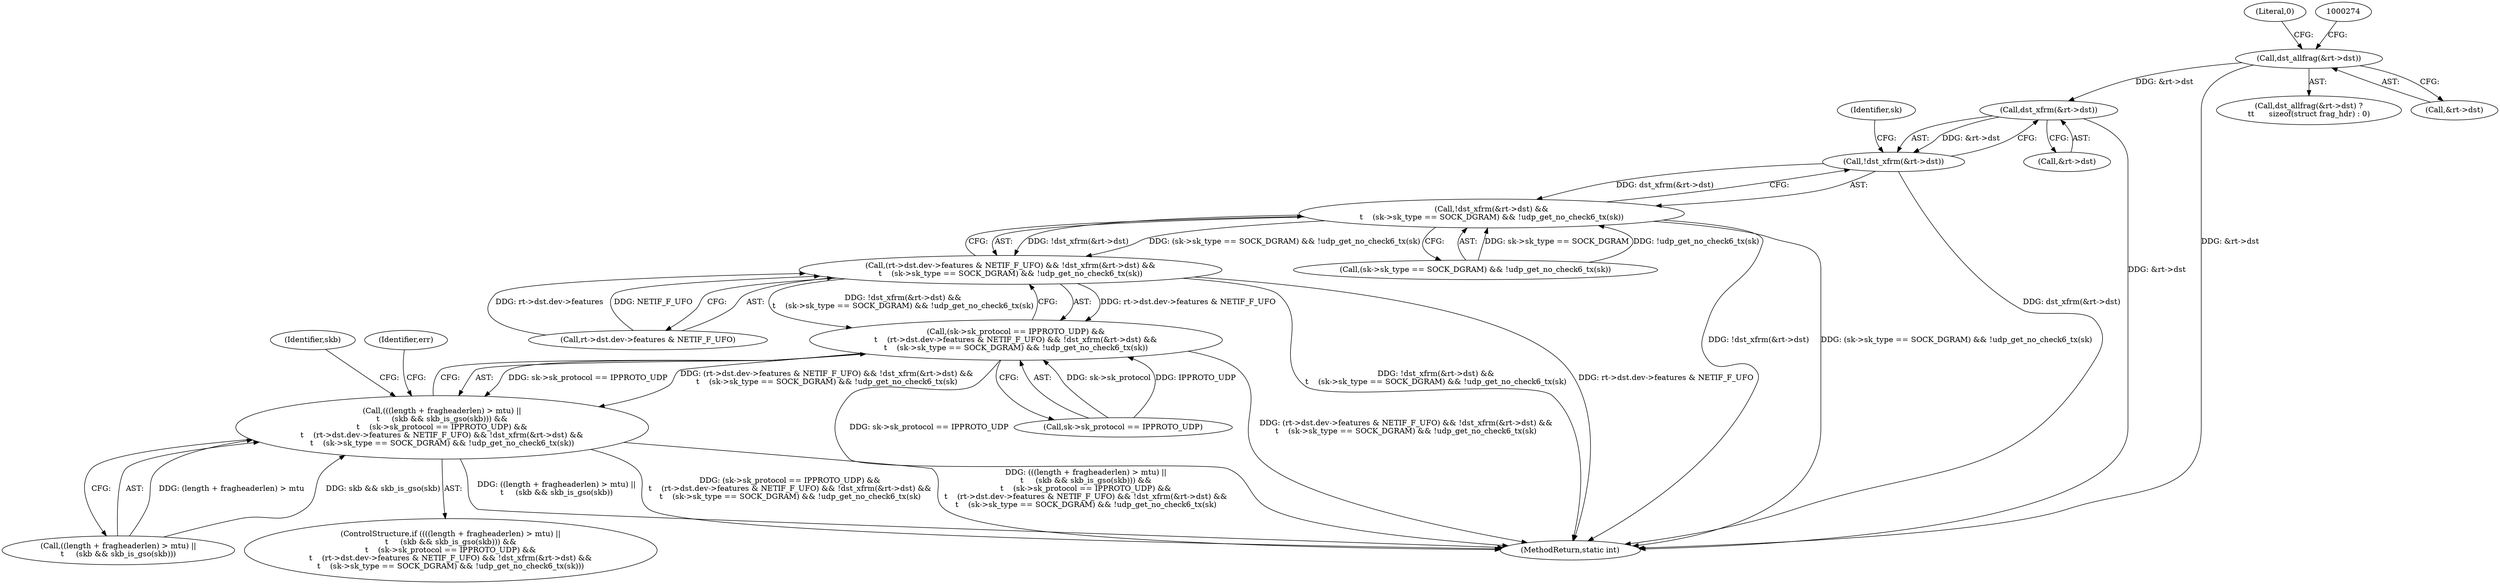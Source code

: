 digraph "0_linux_232cd35d0804cc241eb887bb8d4d9b3b9881c64a@pointer" {
"1000464" [label="(Call,dst_xfrm(&rt->dst))"];
"1000268" [label="(Call,dst_allfrag(&rt->dst))"];
"1000463" [label="(Call,!dst_xfrm(&rt->dst))"];
"1000462" [label="(Call,!dst_xfrm(&rt->dst) &&\n\t    (sk->sk_type == SOCK_DGRAM) && !udp_get_no_check6_tx(sk))"];
"1000452" [label="(Call,(rt->dst.dev->features & NETIF_F_UFO) && !dst_xfrm(&rt->dst) &&\n\t    (sk->sk_type == SOCK_DGRAM) && !udp_get_no_check6_tx(sk))"];
"1000446" [label="(Call,(sk->sk_protocol == IPPROTO_UDP) &&\n\t    (rt->dst.dev->features & NETIF_F_UFO) && !dst_xfrm(&rt->dst) &&\n\t    (sk->sk_type == SOCK_DGRAM) && !udp_get_no_check6_tx(sk))"];
"1000435" [label="(Call,(((length + fragheaderlen) > mtu) ||\n\t     (skb && skb_is_gso(skb))) &&\n\t    (sk->sk_protocol == IPPROTO_UDP) &&\n\t    (rt->dst.dev->features & NETIF_F_UFO) && !dst_xfrm(&rt->dst) &&\n\t    (sk->sk_type == SOCK_DGRAM) && !udp_get_no_check6_tx(sk))"];
"1000465" [label="(Call,&rt->dst)"];
"1001100" [label="(MethodReturn,static int)"];
"1000464" [label="(Call,dst_xfrm(&rt->dst))"];
"1000267" [label="(Call,dst_allfrag(&rt->dst) ?\n\t\t      sizeof(struct frag_hdr) : 0)"];
"1000452" [label="(Call,(rt->dst.dev->features & NETIF_F_UFO) && !dst_xfrm(&rt->dst) &&\n\t    (sk->sk_type == SOCK_DGRAM) && !udp_get_no_check6_tx(sk))"];
"1000275" [label="(Literal,0)"];
"1000469" [label="(Call,(sk->sk_type == SOCK_DGRAM) && !udp_get_no_check6_tx(sk))"];
"1000436" [label="(Call,((length + fragheaderlen) > mtu) ||\n\t     (skb && skb_is_gso(skb)))"];
"1000480" [label="(Identifier,err)"];
"1000463" [label="(Call,!dst_xfrm(&rt->dst))"];
"1000435" [label="(Call,(((length + fragheaderlen) > mtu) ||\n\t     (skb && skb_is_gso(skb))) &&\n\t    (sk->sk_protocol == IPPROTO_UDP) &&\n\t    (rt->dst.dev->features & NETIF_F_UFO) && !dst_xfrm(&rt->dst) &&\n\t    (sk->sk_type == SOCK_DGRAM) && !udp_get_no_check6_tx(sk))"];
"1000447" [label="(Call,sk->sk_protocol == IPPROTO_UDP)"];
"1000453" [label="(Call,rt->dst.dev->features & NETIF_F_UFO)"];
"1000269" [label="(Call,&rt->dst)"];
"1000472" [label="(Identifier,sk)"];
"1000501" [label="(Identifier,skb)"];
"1000446" [label="(Call,(sk->sk_protocol == IPPROTO_UDP) &&\n\t    (rt->dst.dev->features & NETIF_F_UFO) && !dst_xfrm(&rt->dst) &&\n\t    (sk->sk_type == SOCK_DGRAM) && !udp_get_no_check6_tx(sk))"];
"1000268" [label="(Call,dst_allfrag(&rt->dst))"];
"1000434" [label="(ControlStructure,if ((((length + fragheaderlen) > mtu) ||\n\t     (skb && skb_is_gso(skb))) &&\n\t    (sk->sk_protocol == IPPROTO_UDP) &&\n\t    (rt->dst.dev->features & NETIF_F_UFO) && !dst_xfrm(&rt->dst) &&\n\t    (sk->sk_type == SOCK_DGRAM) && !udp_get_no_check6_tx(sk)))"];
"1000462" [label="(Call,!dst_xfrm(&rt->dst) &&\n\t    (sk->sk_type == SOCK_DGRAM) && !udp_get_no_check6_tx(sk))"];
"1000464" -> "1000463"  [label="AST: "];
"1000464" -> "1000465"  [label="CFG: "];
"1000465" -> "1000464"  [label="AST: "];
"1000463" -> "1000464"  [label="CFG: "];
"1000464" -> "1001100"  [label="DDG: &rt->dst"];
"1000464" -> "1000463"  [label="DDG: &rt->dst"];
"1000268" -> "1000464"  [label="DDG: &rt->dst"];
"1000268" -> "1000267"  [label="AST: "];
"1000268" -> "1000269"  [label="CFG: "];
"1000269" -> "1000268"  [label="AST: "];
"1000274" -> "1000268"  [label="CFG: "];
"1000275" -> "1000268"  [label="CFG: "];
"1000268" -> "1001100"  [label="DDG: &rt->dst"];
"1000463" -> "1000462"  [label="AST: "];
"1000472" -> "1000463"  [label="CFG: "];
"1000462" -> "1000463"  [label="CFG: "];
"1000463" -> "1001100"  [label="DDG: dst_xfrm(&rt->dst)"];
"1000463" -> "1000462"  [label="DDG: dst_xfrm(&rt->dst)"];
"1000462" -> "1000452"  [label="AST: "];
"1000462" -> "1000469"  [label="CFG: "];
"1000469" -> "1000462"  [label="AST: "];
"1000452" -> "1000462"  [label="CFG: "];
"1000462" -> "1001100"  [label="DDG: !dst_xfrm(&rt->dst)"];
"1000462" -> "1001100"  [label="DDG: (sk->sk_type == SOCK_DGRAM) && !udp_get_no_check6_tx(sk)"];
"1000462" -> "1000452"  [label="DDG: !dst_xfrm(&rt->dst)"];
"1000462" -> "1000452"  [label="DDG: (sk->sk_type == SOCK_DGRAM) && !udp_get_no_check6_tx(sk)"];
"1000469" -> "1000462"  [label="DDG: sk->sk_type == SOCK_DGRAM"];
"1000469" -> "1000462"  [label="DDG: !udp_get_no_check6_tx(sk)"];
"1000452" -> "1000446"  [label="AST: "];
"1000452" -> "1000453"  [label="CFG: "];
"1000453" -> "1000452"  [label="AST: "];
"1000446" -> "1000452"  [label="CFG: "];
"1000452" -> "1001100"  [label="DDG: rt->dst.dev->features & NETIF_F_UFO"];
"1000452" -> "1001100"  [label="DDG: !dst_xfrm(&rt->dst) &&\n\t    (sk->sk_type == SOCK_DGRAM) && !udp_get_no_check6_tx(sk)"];
"1000452" -> "1000446"  [label="DDG: rt->dst.dev->features & NETIF_F_UFO"];
"1000452" -> "1000446"  [label="DDG: !dst_xfrm(&rt->dst) &&\n\t    (sk->sk_type == SOCK_DGRAM) && !udp_get_no_check6_tx(sk)"];
"1000453" -> "1000452"  [label="DDG: rt->dst.dev->features"];
"1000453" -> "1000452"  [label="DDG: NETIF_F_UFO"];
"1000446" -> "1000435"  [label="AST: "];
"1000446" -> "1000447"  [label="CFG: "];
"1000447" -> "1000446"  [label="AST: "];
"1000435" -> "1000446"  [label="CFG: "];
"1000446" -> "1001100"  [label="DDG: (rt->dst.dev->features & NETIF_F_UFO) && !dst_xfrm(&rt->dst) &&\n\t    (sk->sk_type == SOCK_DGRAM) && !udp_get_no_check6_tx(sk)"];
"1000446" -> "1001100"  [label="DDG: sk->sk_protocol == IPPROTO_UDP"];
"1000446" -> "1000435"  [label="DDG: sk->sk_protocol == IPPROTO_UDP"];
"1000446" -> "1000435"  [label="DDG: (rt->dst.dev->features & NETIF_F_UFO) && !dst_xfrm(&rt->dst) &&\n\t    (sk->sk_type == SOCK_DGRAM) && !udp_get_no_check6_tx(sk)"];
"1000447" -> "1000446"  [label="DDG: sk->sk_protocol"];
"1000447" -> "1000446"  [label="DDG: IPPROTO_UDP"];
"1000435" -> "1000434"  [label="AST: "];
"1000435" -> "1000436"  [label="CFG: "];
"1000436" -> "1000435"  [label="AST: "];
"1000480" -> "1000435"  [label="CFG: "];
"1000501" -> "1000435"  [label="CFG: "];
"1000435" -> "1001100"  [label="DDG: ((length + fragheaderlen) > mtu) ||\n\t     (skb && skb_is_gso(skb))"];
"1000435" -> "1001100"  [label="DDG: (sk->sk_protocol == IPPROTO_UDP) &&\n\t    (rt->dst.dev->features & NETIF_F_UFO) && !dst_xfrm(&rt->dst) &&\n\t    (sk->sk_type == SOCK_DGRAM) && !udp_get_no_check6_tx(sk)"];
"1000435" -> "1001100"  [label="DDG: (((length + fragheaderlen) > mtu) ||\n\t     (skb && skb_is_gso(skb))) &&\n\t    (sk->sk_protocol == IPPROTO_UDP) &&\n\t    (rt->dst.dev->features & NETIF_F_UFO) && !dst_xfrm(&rt->dst) &&\n\t    (sk->sk_type == SOCK_DGRAM) && !udp_get_no_check6_tx(sk)"];
"1000436" -> "1000435"  [label="DDG: (length + fragheaderlen) > mtu"];
"1000436" -> "1000435"  [label="DDG: skb && skb_is_gso(skb)"];
}
